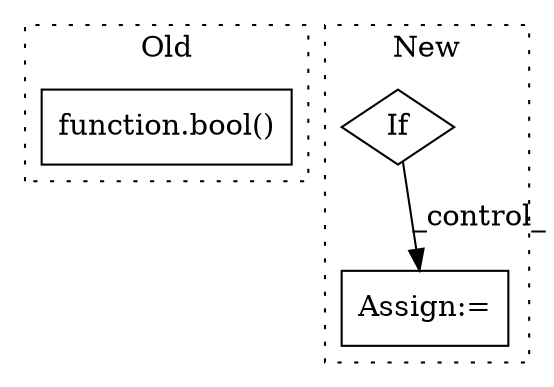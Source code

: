 digraph G {
subgraph cluster0 {
1 [label="function.bool()" a="75" s="28843,28874" l="5,1" shape="box"];
label = "Old";
style="dotted";
}
subgraph cluster1 {
2 [label="If" a="96" s="27928" l="3" shape="diamond"];
3 [label="Assign:=" a="68" s="27991" l="3" shape="box"];
label = "New";
style="dotted";
}
2 -> 3 [label="_control_"];
}